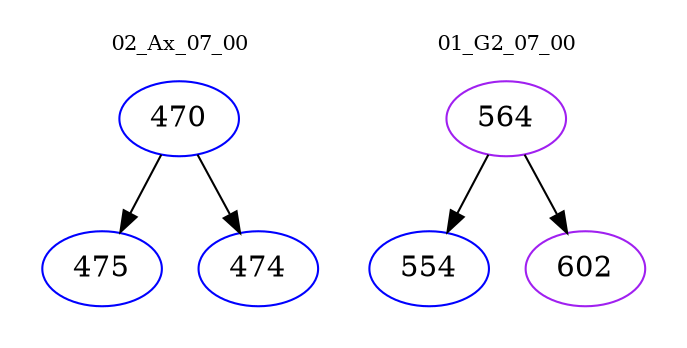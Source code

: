digraph{
subgraph cluster_0 {
color = white
label = "02_Ax_07_00";
fontsize=10;
T0_470 [label="470", color="blue"]
T0_470 -> T0_475 [color="black"]
T0_475 [label="475", color="blue"]
T0_470 -> T0_474 [color="black"]
T0_474 [label="474", color="blue"]
}
subgraph cluster_1 {
color = white
label = "01_G2_07_00";
fontsize=10;
T1_564 [label="564", color="purple"]
T1_564 -> T1_554 [color="black"]
T1_554 [label="554", color="blue"]
T1_564 -> T1_602 [color="black"]
T1_602 [label="602", color="purple"]
}
}
